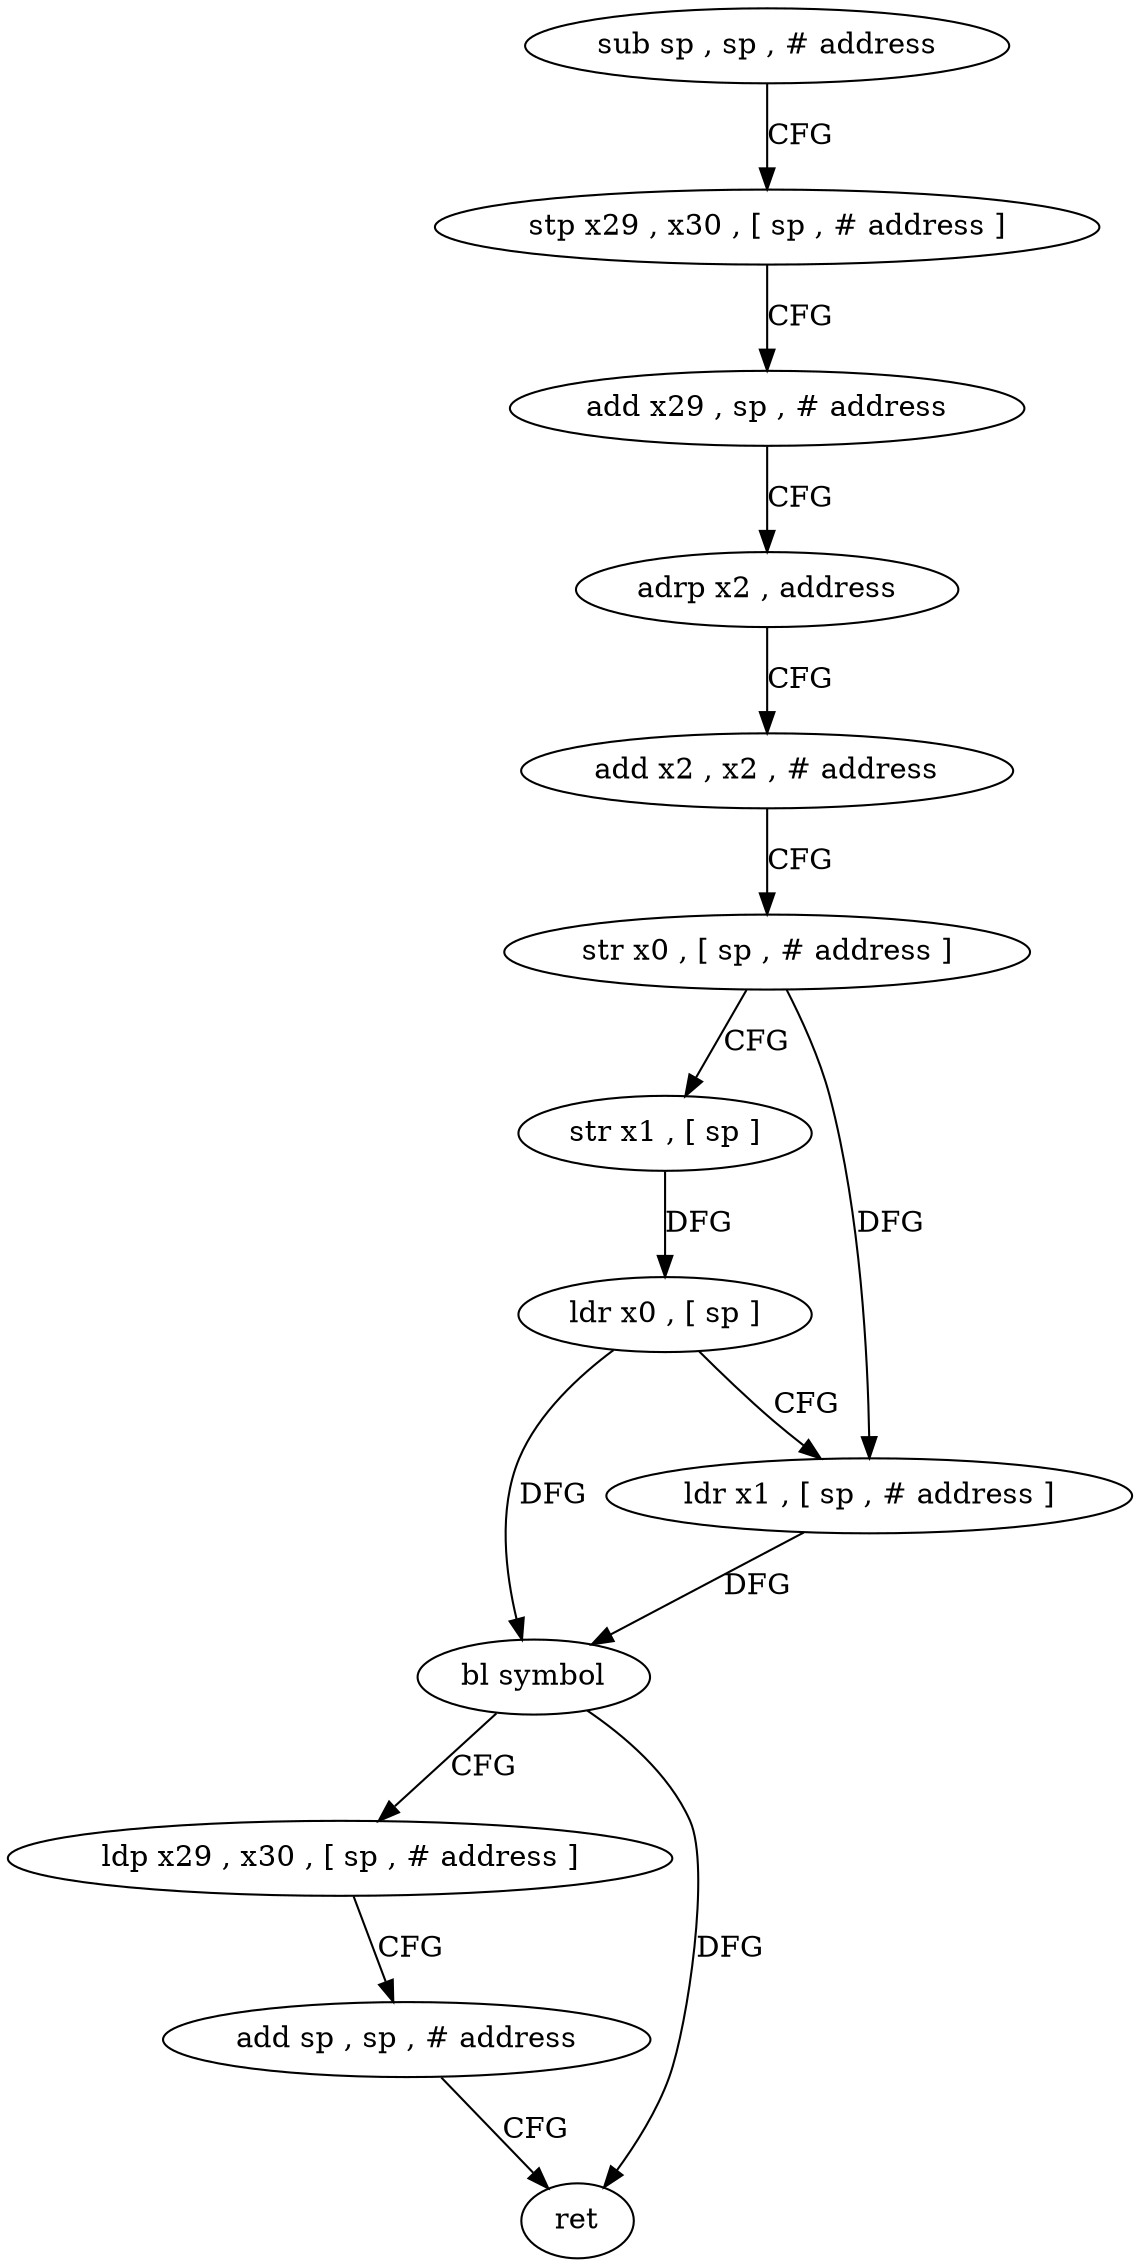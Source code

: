 digraph "func" {
"4239840" [label = "sub sp , sp , # address" ]
"4239844" [label = "stp x29 , x30 , [ sp , # address ]" ]
"4239848" [label = "add x29 , sp , # address" ]
"4239852" [label = "adrp x2 , address" ]
"4239856" [label = "add x2 , x2 , # address" ]
"4239860" [label = "str x0 , [ sp , # address ]" ]
"4239864" [label = "str x1 , [ sp ]" ]
"4239868" [label = "ldr x0 , [ sp ]" ]
"4239872" [label = "ldr x1 , [ sp , # address ]" ]
"4239876" [label = "bl symbol" ]
"4239880" [label = "ldp x29 , x30 , [ sp , # address ]" ]
"4239884" [label = "add sp , sp , # address" ]
"4239888" [label = "ret" ]
"4239840" -> "4239844" [ label = "CFG" ]
"4239844" -> "4239848" [ label = "CFG" ]
"4239848" -> "4239852" [ label = "CFG" ]
"4239852" -> "4239856" [ label = "CFG" ]
"4239856" -> "4239860" [ label = "CFG" ]
"4239860" -> "4239864" [ label = "CFG" ]
"4239860" -> "4239872" [ label = "DFG" ]
"4239864" -> "4239868" [ label = "DFG" ]
"4239868" -> "4239872" [ label = "CFG" ]
"4239868" -> "4239876" [ label = "DFG" ]
"4239872" -> "4239876" [ label = "DFG" ]
"4239876" -> "4239880" [ label = "CFG" ]
"4239876" -> "4239888" [ label = "DFG" ]
"4239880" -> "4239884" [ label = "CFG" ]
"4239884" -> "4239888" [ label = "CFG" ]
}
